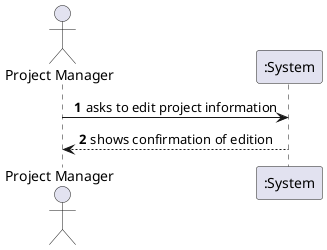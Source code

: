 @startuml

skinparam sequenceMessageAlign center
autonumber

actor "Project Manager" as PM
participant ":System" as System

PM -> System: asks to edit project information
System --> PM: shows confirmation of edition

@enduml
